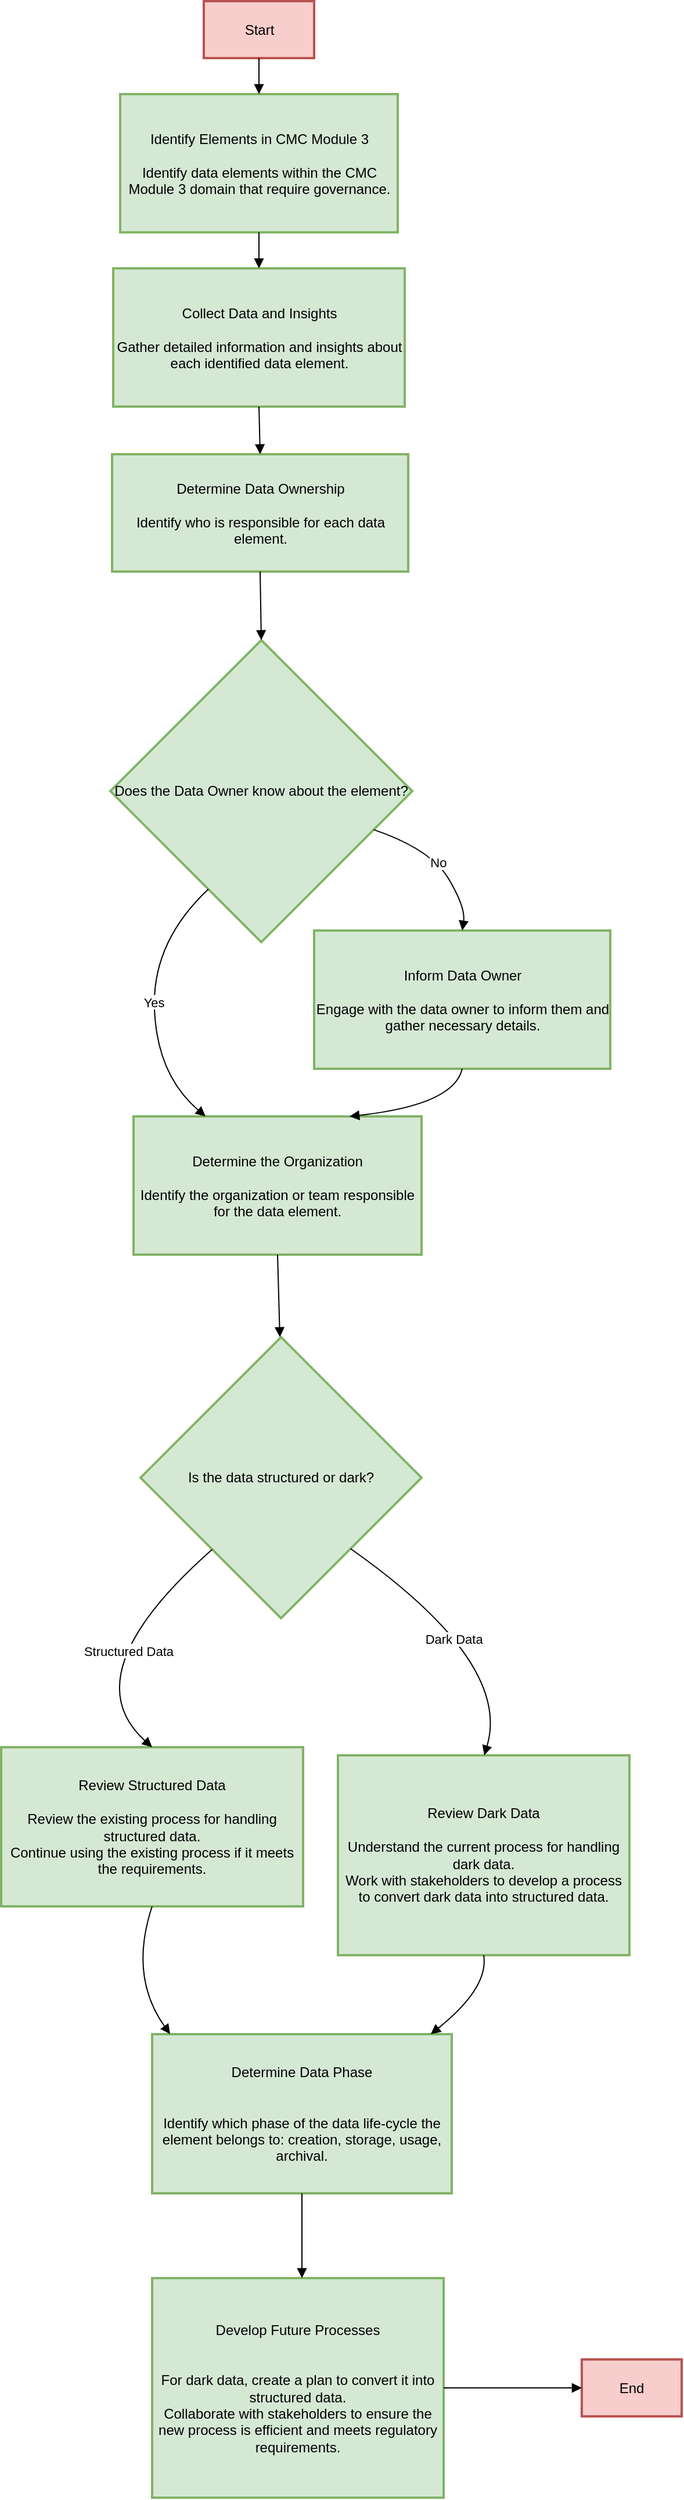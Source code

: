 <mxfile version="24.9.2" pages="2">
  <diagram name="Page-1" id="u5HNuBVhndBwtkaAh5eQ">
    <mxGraphModel dx="786" dy="457" grid="1" gridSize="10" guides="1" tooltips="1" connect="1" arrows="1" fold="1" page="1" pageScale="1" pageWidth="850" pageHeight="1100" math="0" shadow="0">
      <root>
        <mxCell id="0" />
        <mxCell id="1" parent="0" />
        <mxCell id="dc7DOvgoO3kcszVrloIV-30" value="Start" style="whiteSpace=wrap;strokeWidth=2;fillColor=#f8cecc;strokeColor=#b85450;" vertex="1" parent="1">
          <mxGeometry x="254.5" y="10" width="95" height="49" as="geometry" />
        </mxCell>
        <mxCell id="dc7DOvgoO3kcszVrloIV-31" value="Identify Elements in CMC Module 3&#xa;&#xa;Identify data elements within the CMC Module 3 domain that require governance." style="whiteSpace=wrap;strokeWidth=2;fillColor=#d5e8d4;strokeColor=#82b366;" vertex="1" parent="1">
          <mxGeometry x="182.5" y="90" width="239" height="119" as="geometry" />
        </mxCell>
        <mxCell id="dc7DOvgoO3kcszVrloIV-32" value="Collect Data and Insights&#xa;&#xa;Gather detailed information and insights about each identified data element." style="whiteSpace=wrap;strokeWidth=2;fillColor=#d5e8d4;strokeColor=#82b366;" vertex="1" parent="1">
          <mxGeometry x="176.5" y="240" width="251" height="119" as="geometry" />
        </mxCell>
        <mxCell id="dc7DOvgoO3kcszVrloIV-33" value="Determine Data Ownership&#xa;&#xa;Identify who is responsible for each data element." style="whiteSpace=wrap;strokeWidth=2;fillColor=#d5e8d4;strokeColor=#82b366;" vertex="1" parent="1">
          <mxGeometry x="175.5" y="400" width="255" height="101" as="geometry" />
        </mxCell>
        <mxCell id="dc7DOvgoO3kcszVrloIV-34" value="Does the Data Owner know about the element?" style="rhombus;strokeWidth=2;whiteSpace=wrap;fillColor=#d5e8d4;strokeColor=#82b366;" vertex="1" parent="1">
          <mxGeometry x="174" y="560" width="260" height="260" as="geometry" />
        </mxCell>
        <mxCell id="dc7DOvgoO3kcszVrloIV-35" value="Determine the Organization&#xa;&#xa;Identify the organization or team responsible for the data element." style="whiteSpace=wrap;strokeWidth=2;fillColor=#d5e8d4;strokeColor=#82b366;" vertex="1" parent="1">
          <mxGeometry x="194" y="970" width="248" height="119" as="geometry" />
        </mxCell>
        <mxCell id="dc7DOvgoO3kcszVrloIV-36" value="Inform Data Owner&#xa;&#xa;Engage with the data owner to inform them and gather necessary details." style="whiteSpace=wrap;strokeWidth=2;fillColor=#d5e8d4;strokeColor=#82b366;" vertex="1" parent="1">
          <mxGeometry x="349.5" y="810" width="255" height="119" as="geometry" />
        </mxCell>
        <mxCell id="dc7DOvgoO3kcszVrloIV-38" value="Is the data structured or dark?" style="rhombus;strokeWidth=2;whiteSpace=wrap;fillColor=#d5e8d4;strokeColor=#82b366;" vertex="1" parent="1">
          <mxGeometry x="200" y="1160" width="242" height="242" as="geometry" />
        </mxCell>
        <mxCell id="dc7DOvgoO3kcszVrloIV-39" value="Review Structured Data&#xa;&#xa;Review the existing process for handling structured data.&#xa;Continue using the existing process if it meets the requirements." style="whiteSpace=wrap;strokeWidth=2;fillColor=#d5e8d4;strokeColor=#82b366;" vertex="1" parent="1">
          <mxGeometry x="80" y="1513" width="260" height="137" as="geometry" />
        </mxCell>
        <mxCell id="dc7DOvgoO3kcszVrloIV-40" value="Review Dark Data&#xa;&#xa;Understand the current process for handling dark data.&#xa;Work with stakeholders to develop a process to convert dark data into structured data." style="whiteSpace=wrap;strokeWidth=2;fillColor=#d5e8d4;strokeColor=#82b366;" vertex="1" parent="1">
          <mxGeometry x="370" y="1520" width="251" height="172" as="geometry" />
        </mxCell>
        <mxCell id="dc7DOvgoO3kcszVrloIV-41" value="Determine Data Phase&#xa;&#xa;&#xa;Identify which phase of the data life-cycle the element belongs to: creation, storage, usage, archival." style="whiteSpace=wrap;strokeWidth=2;fillColor=#d5e8d4;strokeColor=#82b366;" vertex="1" parent="1">
          <mxGeometry x="210" y="1760" width="258" height="137" as="geometry" />
        </mxCell>
        <mxCell id="dc7DOvgoO3kcszVrloIV-42" value="Develop Future Processes&#xa;&#xa;&#xa;For dark data, create a plan to convert it into structured data.&#xa;Collaborate with stakeholders to ensure the new process is efficient and meets regulatory requirements." style="whiteSpace=wrap;strokeWidth=2;fillColor=#d5e8d4;strokeColor=#82b366;" vertex="1" parent="1">
          <mxGeometry x="210" y="1970" width="251" height="189" as="geometry" />
        </mxCell>
        <mxCell id="dc7DOvgoO3kcszVrloIV-43" value="End" style="whiteSpace=wrap;strokeWidth=2;fillColor=#f8cecc;strokeColor=#b85450;" vertex="1" parent="1">
          <mxGeometry x="580" y="2040" width="86" height="49" as="geometry" />
        </mxCell>
        <mxCell id="dc7DOvgoO3kcszVrloIV-44" value="" style="curved=1;startArrow=none;endArrow=block;exitX=0.5;exitY=0.99;entryX=0.5;entryY=0;rounded=0;" edge="1" parent="1" source="dc7DOvgoO3kcszVrloIV-30" target="dc7DOvgoO3kcszVrloIV-31">
          <mxGeometry relative="1" as="geometry">
            <Array as="points" />
          </mxGeometry>
        </mxCell>
        <mxCell id="dc7DOvgoO3kcszVrloIV-45" value="" style="curved=1;startArrow=none;endArrow=block;exitX=0.5;exitY=1;entryX=0.5;entryY=0;rounded=0;" edge="1" parent="1" source="dc7DOvgoO3kcszVrloIV-31" target="dc7DOvgoO3kcszVrloIV-32">
          <mxGeometry relative="1" as="geometry">
            <Array as="points" />
          </mxGeometry>
        </mxCell>
        <mxCell id="dc7DOvgoO3kcszVrloIV-46" value="" style="curved=1;startArrow=none;endArrow=block;exitX=0.5;exitY=1;entryX=0.5;entryY=0;rounded=0;" edge="1" parent="1" source="dc7DOvgoO3kcszVrloIV-32" target="dc7DOvgoO3kcszVrloIV-33">
          <mxGeometry relative="1" as="geometry">
            <Array as="points" />
          </mxGeometry>
        </mxCell>
        <mxCell id="dc7DOvgoO3kcszVrloIV-47" value="" style="curved=1;startArrow=none;endArrow=block;exitX=0.5;exitY=1;entryX=0.5;entryY=0;rounded=0;" edge="1" parent="1" source="dc7DOvgoO3kcszVrloIV-33" target="dc7DOvgoO3kcszVrloIV-34">
          <mxGeometry relative="1" as="geometry">
            <Array as="points" />
          </mxGeometry>
        </mxCell>
        <mxCell id="dc7DOvgoO3kcszVrloIV-48" value="Yes" style="curved=1;startArrow=none;endArrow=block;exitX=0.23;exitY=1;entryX=0.25;entryY=0;rounded=0;" edge="1" parent="1" source="dc7DOvgoO3kcszVrloIV-34" target="dc7DOvgoO3kcszVrloIV-35">
          <mxGeometry relative="1" as="geometry">
            <Array as="points">
              <mxPoint x="210" y="820" />
              <mxPoint x="214" y="934" />
            </Array>
          </mxGeometry>
        </mxCell>
        <mxCell id="dc7DOvgoO3kcszVrloIV-49" value="No" style="curved=1;startArrow=none;endArrow=block;entryX=0.5;entryY=0;rounded=0;" edge="1" parent="1" source="dc7DOvgoO3kcszVrloIV-34" target="dc7DOvgoO3kcszVrloIV-36">
          <mxGeometry relative="1" as="geometry">
            <Array as="points">
              <mxPoint x="450" y="740" />
              <mxPoint x="480" y="790" />
            </Array>
          </mxGeometry>
        </mxCell>
        <mxCell id="dc7DOvgoO3kcszVrloIV-50" value="" style="curved=1;startArrow=none;endArrow=block;exitX=0.5;exitY=1;entryX=0.75;entryY=0;rounded=0;" edge="1" parent="1" source="dc7DOvgoO3kcszVrloIV-36" target="dc7DOvgoO3kcszVrloIV-35">
          <mxGeometry relative="1" as="geometry">
            <Array as="points">
              <mxPoint x="470" y="960" />
            </Array>
          </mxGeometry>
        </mxCell>
        <mxCell id="dc7DOvgoO3kcszVrloIV-51" value="" style="curved=1;startArrow=none;endArrow=block;exitX=0.5;exitY=1;rounded=0;" edge="1" parent="1" source="dc7DOvgoO3kcszVrloIV-35">
          <mxGeometry relative="1" as="geometry">
            <Array as="points" />
            <mxPoint x="320" y="1160" as="targetPoint" />
          </mxGeometry>
        </mxCell>
        <mxCell id="dc7DOvgoO3kcszVrloIV-53" value="Structured Data" style="curved=1;startArrow=none;endArrow=block;exitX=0.02;exitY=1;entryX=0.5;entryY=0;rounded=0;" edge="1" parent="1" source="dc7DOvgoO3kcszVrloIV-38" target="dc7DOvgoO3kcszVrloIV-39">
          <mxGeometry x="-0.13" y="18" relative="1" as="geometry">
            <Array as="points">
              <mxPoint x="140" y="1450" />
            </Array>
            <mxPoint as="offset" />
          </mxGeometry>
        </mxCell>
        <mxCell id="dc7DOvgoO3kcszVrloIV-54" value="Dark Data" style="curved=1;startArrow=none;endArrow=block;exitX=0.99;exitY=1;entryX=0.5;entryY=0;rounded=0;" edge="1" parent="1" source="dc7DOvgoO3kcszVrloIV-38" target="dc7DOvgoO3kcszVrloIV-40">
          <mxGeometry x="-0.074" y="-12" relative="1" as="geometry">
            <Array as="points">
              <mxPoint x="520" y="1440" />
              <mxPoint x="496" y="1520" />
            </Array>
            <mxPoint as="offset" />
          </mxGeometry>
        </mxCell>
        <mxCell id="dc7DOvgoO3kcszVrloIV-55" value="" style="curved=1;startArrow=none;endArrow=block;exitX=0.5;exitY=1;entryX=0.06;entryY=0;rounded=0;" edge="1" parent="1" source="dc7DOvgoO3kcszVrloIV-39" target="dc7DOvgoO3kcszVrloIV-41">
          <mxGeometry relative="1" as="geometry">
            <Array as="points">
              <mxPoint x="190" y="1710" />
            </Array>
          </mxGeometry>
        </mxCell>
        <mxCell id="dc7DOvgoO3kcszVrloIV-56" value="" style="curved=1;startArrow=none;endArrow=block;exitX=0.5;exitY=1;entryX=0.93;entryY=0;rounded=0;" edge="1" parent="1" source="dc7DOvgoO3kcszVrloIV-40" target="dc7DOvgoO3kcszVrloIV-41">
          <mxGeometry relative="1" as="geometry">
            <Array as="points">
              <mxPoint x="500" y="1720" />
            </Array>
          </mxGeometry>
        </mxCell>
        <mxCell id="dc7DOvgoO3kcszVrloIV-57" value="" style="curved=1;startArrow=none;endArrow=block;exitX=0.5;exitY=1;rounded=0;" edge="1" parent="1" source="dc7DOvgoO3kcszVrloIV-41">
          <mxGeometry relative="1" as="geometry">
            <Array as="points" />
            <mxPoint x="339" y="1970" as="targetPoint" />
          </mxGeometry>
        </mxCell>
        <mxCell id="dc7DOvgoO3kcszVrloIV-58" value="" style="curved=1;startArrow=none;endArrow=block;exitX=1;exitY=0.5;entryX=0;entryY=0.5;rounded=0;exitDx=0;exitDy=0;entryDx=0;entryDy=0;" edge="1" parent="1" source="dc7DOvgoO3kcszVrloIV-42" target="dc7DOvgoO3kcszVrloIV-43">
          <mxGeometry relative="1" as="geometry">
            <Array as="points" />
          </mxGeometry>
        </mxCell>
      </root>
    </mxGraphModel>
  </diagram>
  <diagram id="moB6d8P3v01s6rDw0Hw2" name="Page-2">
    <mxGraphModel dx="786" dy="457" grid="1" gridSize="10" guides="1" tooltips="1" connect="1" arrows="1" fold="1" page="1" pageScale="1" pageWidth="850" pageHeight="1100" math="0" shadow="0">
      <root>
        <mxCell id="0" />
        <mxCell id="1" parent="0" />
        <mxCell id="UJK95J7Djgk4s38sQd3O-1" value="Start" style="whiteSpace=wrap;strokeWidth=2;" vertex="1" parent="1">
          <mxGeometry x="257" y="20" width="95" height="49" as="geometry" />
        </mxCell>
        <mxCell id="UJK95J7Djgk4s38sQd3O-2" value="**Identify Elements in CMC Module 3**&#xa;&#xa;Identify data elements within the CMC Module 3 domain that require governance." style="whiteSpace=wrap;strokeWidth=2;fontStyle=1" vertex="1" parent="1">
          <mxGeometry x="179" y="110" width="255" height="119" as="geometry" />
        </mxCell>
        <mxCell id="UJK95J7Djgk4s38sQd3O-3" value="**Collect Data and Insights**&#xa;&#xa;Gather detailed information and insights about each identified data element." style="whiteSpace=wrap;strokeWidth=2;" vertex="1" parent="1">
          <mxGeometry x="179" y="288" width="251" height="119" as="geometry" />
        </mxCell>
        <mxCell id="UJK95J7Djgk4s38sQd3O-4" value="**Determine Data Ownership**&#xa;&#xa;Identify who is responsible for each data element." style="whiteSpace=wrap;strokeWidth=2;" vertex="1" parent="1">
          <mxGeometry x="176" y="457" width="256" height="101" as="geometry" />
        </mxCell>
        <mxCell id="UJK95J7Djgk4s38sQd3O-5" value="Does the Data Owner know about the element?" style="rhombus;strokeWidth=2;whiteSpace=wrap;" vertex="1" parent="1">
          <mxGeometry x="174" y="608" width="260" height="260" as="geometry" />
        </mxCell>
        <mxCell id="UJK95J7Djgk4s38sQd3O-6" value="**Determine the Organisation**&#xa;&#xa;Identify the organisation or team responsible for the data element." style="whiteSpace=wrap;strokeWidth=2;" vertex="1" parent="1">
          <mxGeometry x="183" y="1092" width="243" height="119" as="geometry" />
        </mxCell>
        <mxCell id="UJK95J7Djgk4s38sQd3O-7" value="**Inform Data Owner**&#xa;&#xa;Engage with the data owner to inform them and gather necessary details." style="whiteSpace=wrap;strokeWidth=2;" vertex="1" parent="1">
          <mxGeometry x="266" y="941" width="249" height="101" as="geometry" />
        </mxCell>
        <mxCell id="UJK95J7Djgk4s38sQd3O-8" value="**Classify the Data**&#xa;&#xa;Determine the structure of the data." style="whiteSpace=wrap;strokeWidth=2;" vertex="1" parent="1">
          <mxGeometry x="196" y="1261" width="216" height="84" as="geometry" />
        </mxCell>
        <mxCell id="UJK95J7Djgk4s38sQd3O-9" value="Is the data structured or dark?" style="rhombus;strokeWidth=2;whiteSpace=wrap;" vertex="1" parent="1">
          <mxGeometry x="183" y="1395" width="242" height="242" as="geometry" />
        </mxCell>
        <mxCell id="UJK95J7Djgk4s38sQd3O-10" value="**Review Structured Data**&#xa;&#xa;Review the existing process for handling structured data.&#xa;Continue using the existing process if it meets the requirements." style="whiteSpace=wrap;strokeWidth=2;" vertex="1" parent="1">
          <mxGeometry x="20" y="1719" width="260" height="137" as="geometry" />
        </mxCell>
        <mxCell id="UJK95J7Djgk4s38sQd3O-11" value="**Review Dark Data**&#xa;&#xa;Understand the current process for handling dark data.&#xa;Work with stakeholders to develop a process to convert dark data into structured data." style="whiteSpace=wrap;strokeWidth=2;" vertex="1" parent="1">
          <mxGeometry x="330" y="1710" width="258" height="154" as="geometry" />
        </mxCell>
        <mxCell id="UJK95J7Djgk4s38sQd3O-12" value="**Determine Data Phase**&#xa;&#xa;Identify which phase of the data life-cycle the element belongs to: creation, storage, usage, archival." style="whiteSpace=wrap;strokeWidth=2;" vertex="1" parent="1">
          <mxGeometry x="175" y="1914" width="258" height="137" as="geometry" />
        </mxCell>
        <mxCell id="UJK95J7Djgk4s38sQd3O-13" value="**Develop Future Processes**&#xa;&#xa;For dark data, create a plan to convert it into structured data.&#xa;Collaborate with stakeholders to ensure the new process is efficient and meets regulatory requirements." style="whiteSpace=wrap;strokeWidth=2;" vertex="1" parent="1">
          <mxGeometry x="176" y="2101" width="256" height="189" as="geometry" />
        </mxCell>
        <mxCell id="UJK95J7Djgk4s38sQd3O-14" value="End" style="whiteSpace=wrap;strokeWidth=2;" vertex="1" parent="1">
          <mxGeometry x="261" y="2340" width="86" height="49" as="geometry" />
        </mxCell>
        <mxCell id="UJK95J7Djgk4s38sQd3O-15" value="" style="curved=1;startArrow=none;endArrow=block;exitX=0.5;exitY=0.99;entryX=0.5;entryY=0;rounded=0;" edge="1" parent="1" source="UJK95J7Djgk4s38sQd3O-1" target="UJK95J7Djgk4s38sQd3O-2">
          <mxGeometry relative="1" as="geometry">
            <Array as="points" />
          </mxGeometry>
        </mxCell>
        <mxCell id="UJK95J7Djgk4s38sQd3O-16" value="" style="curved=1;startArrow=none;endArrow=block;exitX=0.5;exitY=1;entryX=0.5;entryY=0;rounded=0;" edge="1" parent="1" source="UJK95J7Djgk4s38sQd3O-2" target="UJK95J7Djgk4s38sQd3O-3">
          <mxGeometry relative="1" as="geometry">
            <Array as="points" />
          </mxGeometry>
        </mxCell>
        <mxCell id="UJK95J7Djgk4s38sQd3O-17" value="" style="curved=1;startArrow=none;endArrow=block;exitX=0.5;exitY=1;entryX=0.5;entryY=0;rounded=0;" edge="1" parent="1" source="UJK95J7Djgk4s38sQd3O-3" target="UJK95J7Djgk4s38sQd3O-4">
          <mxGeometry relative="1" as="geometry">
            <Array as="points" />
          </mxGeometry>
        </mxCell>
        <mxCell id="UJK95J7Djgk4s38sQd3O-18" value="" style="curved=1;startArrow=none;endArrow=block;exitX=0.5;exitY=1;entryX=0.5;entryY=0;rounded=0;" edge="1" parent="1" source="UJK95J7Djgk4s38sQd3O-4" target="UJK95J7Djgk4s38sQd3O-5">
          <mxGeometry relative="1" as="geometry">
            <Array as="points" />
          </mxGeometry>
        </mxCell>
        <mxCell id="UJK95J7Djgk4s38sQd3O-19" value="Yes" style="curved=1;startArrow=none;endArrow=block;exitX=0.24;exitY=1;entryX=0.25;entryY=0;rounded=0;" edge="1" parent="1" source="UJK95J7Djgk4s38sQd3O-5" target="UJK95J7Djgk4s38sQd3O-6">
          <mxGeometry relative="1" as="geometry">
            <Array as="points">
              <mxPoint x="218" y="904" />
              <mxPoint x="218" y="1067" />
            </Array>
          </mxGeometry>
        </mxCell>
        <mxCell id="UJK95J7Djgk4s38sQd3O-20" value="No" style="curved=1;startArrow=none;endArrow=block;exitX=0.76;exitY=1;entryX=0.5;entryY=0;rounded=0;" edge="1" parent="1" source="UJK95J7Djgk4s38sQd3O-5" target="UJK95J7Djgk4s38sQd3O-7">
          <mxGeometry relative="1" as="geometry">
            <Array as="points">
              <mxPoint x="391" y="904" />
            </Array>
          </mxGeometry>
        </mxCell>
        <mxCell id="UJK95J7Djgk4s38sQd3O-21" value="" style="curved=1;startArrow=none;endArrow=block;exitX=0.5;exitY=1;entryX=0.75;entryY=0;rounded=0;" edge="1" parent="1" source="UJK95J7Djgk4s38sQd3O-7" target="UJK95J7Djgk4s38sQd3O-6">
          <mxGeometry relative="1" as="geometry">
            <Array as="points">
              <mxPoint x="391" y="1067" />
            </Array>
          </mxGeometry>
        </mxCell>
        <mxCell id="UJK95J7Djgk4s38sQd3O-22" value="" style="curved=1;startArrow=none;endArrow=block;exitX=0.5;exitY=1;entryX=0.5;entryY=0;rounded=0;" edge="1" parent="1" source="UJK95J7Djgk4s38sQd3O-6" target="UJK95J7Djgk4s38sQd3O-8">
          <mxGeometry relative="1" as="geometry">
            <Array as="points" />
          </mxGeometry>
        </mxCell>
        <mxCell id="UJK95J7Djgk4s38sQd3O-23" value="" style="curved=1;startArrow=none;endArrow=block;exitX=0.5;exitY=1;entryX=0.5;entryY=0;rounded=0;" edge="1" parent="1" source="UJK95J7Djgk4s38sQd3O-8" target="UJK95J7Djgk4s38sQd3O-9">
          <mxGeometry relative="1" as="geometry">
            <Array as="points" />
          </mxGeometry>
        </mxCell>
        <mxCell id="UJK95J7Djgk4s38sQd3O-24" value="Structured Data" style="curved=1;startArrow=none;endArrow=block;exitX=0.01;exitY=1;entryX=0.5;entryY=0;rounded=0;" edge="1" parent="1" source="UJK95J7Djgk4s38sQd3O-9" target="UJK95J7Djgk4s38sQd3O-10">
          <mxGeometry relative="1" as="geometry">
            <Array as="points">
              <mxPoint x="150" y="1674" />
            </Array>
          </mxGeometry>
        </mxCell>
        <mxCell id="UJK95J7Djgk4s38sQd3O-25" value="Dark Data" style="curved=1;startArrow=none;endArrow=block;exitX=0.99;exitY=1;entryX=0.5;entryY=0;rounded=0;" edge="1" parent="1" source="UJK95J7Djgk4s38sQd3O-9" target="UJK95J7Djgk4s38sQd3O-11">
          <mxGeometry relative="1" as="geometry">
            <Array as="points">
              <mxPoint x="459" y="1674" />
            </Array>
          </mxGeometry>
        </mxCell>
        <mxCell id="UJK95J7Djgk4s38sQd3O-26" value="" style="curved=1;startArrow=none;endArrow=block;exitX=0.5;exitY=1;entryX=0.06;entryY=0;rounded=0;" edge="1" parent="1" source="UJK95J7Djgk4s38sQd3O-10" target="UJK95J7Djgk4s38sQd3O-12">
          <mxGeometry relative="1" as="geometry">
            <Array as="points">
              <mxPoint x="150" y="1889" />
            </Array>
          </mxGeometry>
        </mxCell>
        <mxCell id="UJK95J7Djgk4s38sQd3O-27" value="" style="curved=1;startArrow=none;endArrow=block;exitX=0.5;exitY=1;entryX=0.94;entryY=0;rounded=0;" edge="1" parent="1" source="UJK95J7Djgk4s38sQd3O-11" target="UJK95J7Djgk4s38sQd3O-12">
          <mxGeometry relative="1" as="geometry">
            <Array as="points">
              <mxPoint x="459" y="1889" />
            </Array>
          </mxGeometry>
        </mxCell>
        <mxCell id="UJK95J7Djgk4s38sQd3O-28" value="" style="curved=1;startArrow=none;endArrow=block;exitX=0.5;exitY=1;entryX=0.5;entryY=0;rounded=0;" edge="1" parent="1" source="UJK95J7Djgk4s38sQd3O-12" target="UJK95J7Djgk4s38sQd3O-13">
          <mxGeometry relative="1" as="geometry">
            <Array as="points" />
          </mxGeometry>
        </mxCell>
        <mxCell id="UJK95J7Djgk4s38sQd3O-29" value="" style="curved=1;startArrow=none;endArrow=block;exitX=0.5;exitY=1;entryX=0.5;entryY=0.01;rounded=0;" edge="1" parent="1" source="UJK95J7Djgk4s38sQd3O-13" target="UJK95J7Djgk4s38sQd3O-14">
          <mxGeometry relative="1" as="geometry">
            <Array as="points" />
          </mxGeometry>
        </mxCell>
      </root>
    </mxGraphModel>
  </diagram>
</mxfile>
